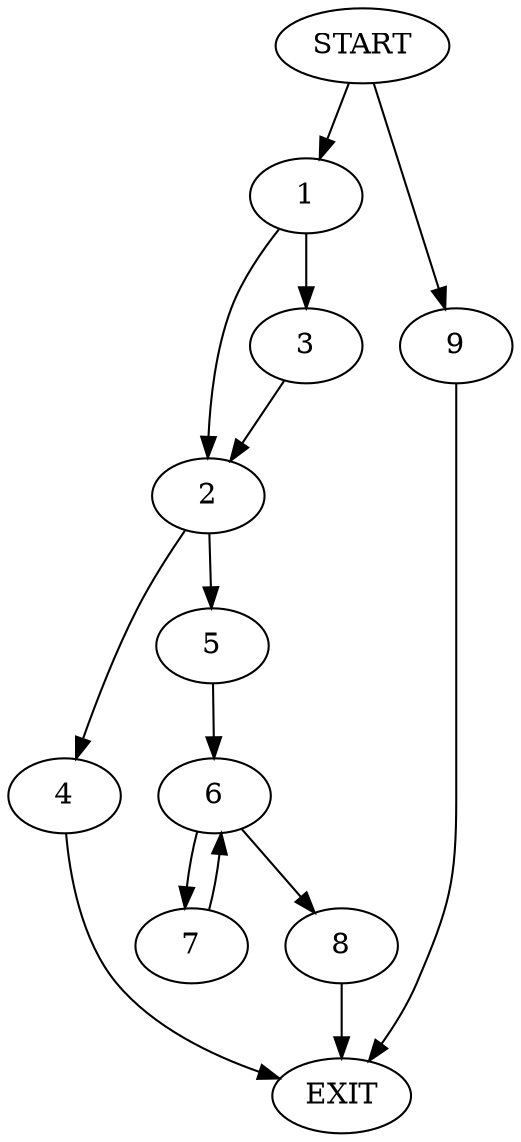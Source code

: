 digraph {
0 [label="START"]
10 [label="EXIT"]
0 -> 1
1 -> 2
1 -> 3
2 -> 4
2 -> 5
3 -> 2
4 -> 10
5 -> 6
6 -> 7
6 -> 8
7 -> 6
8 -> 10
0 -> 9
9 -> 10
}
